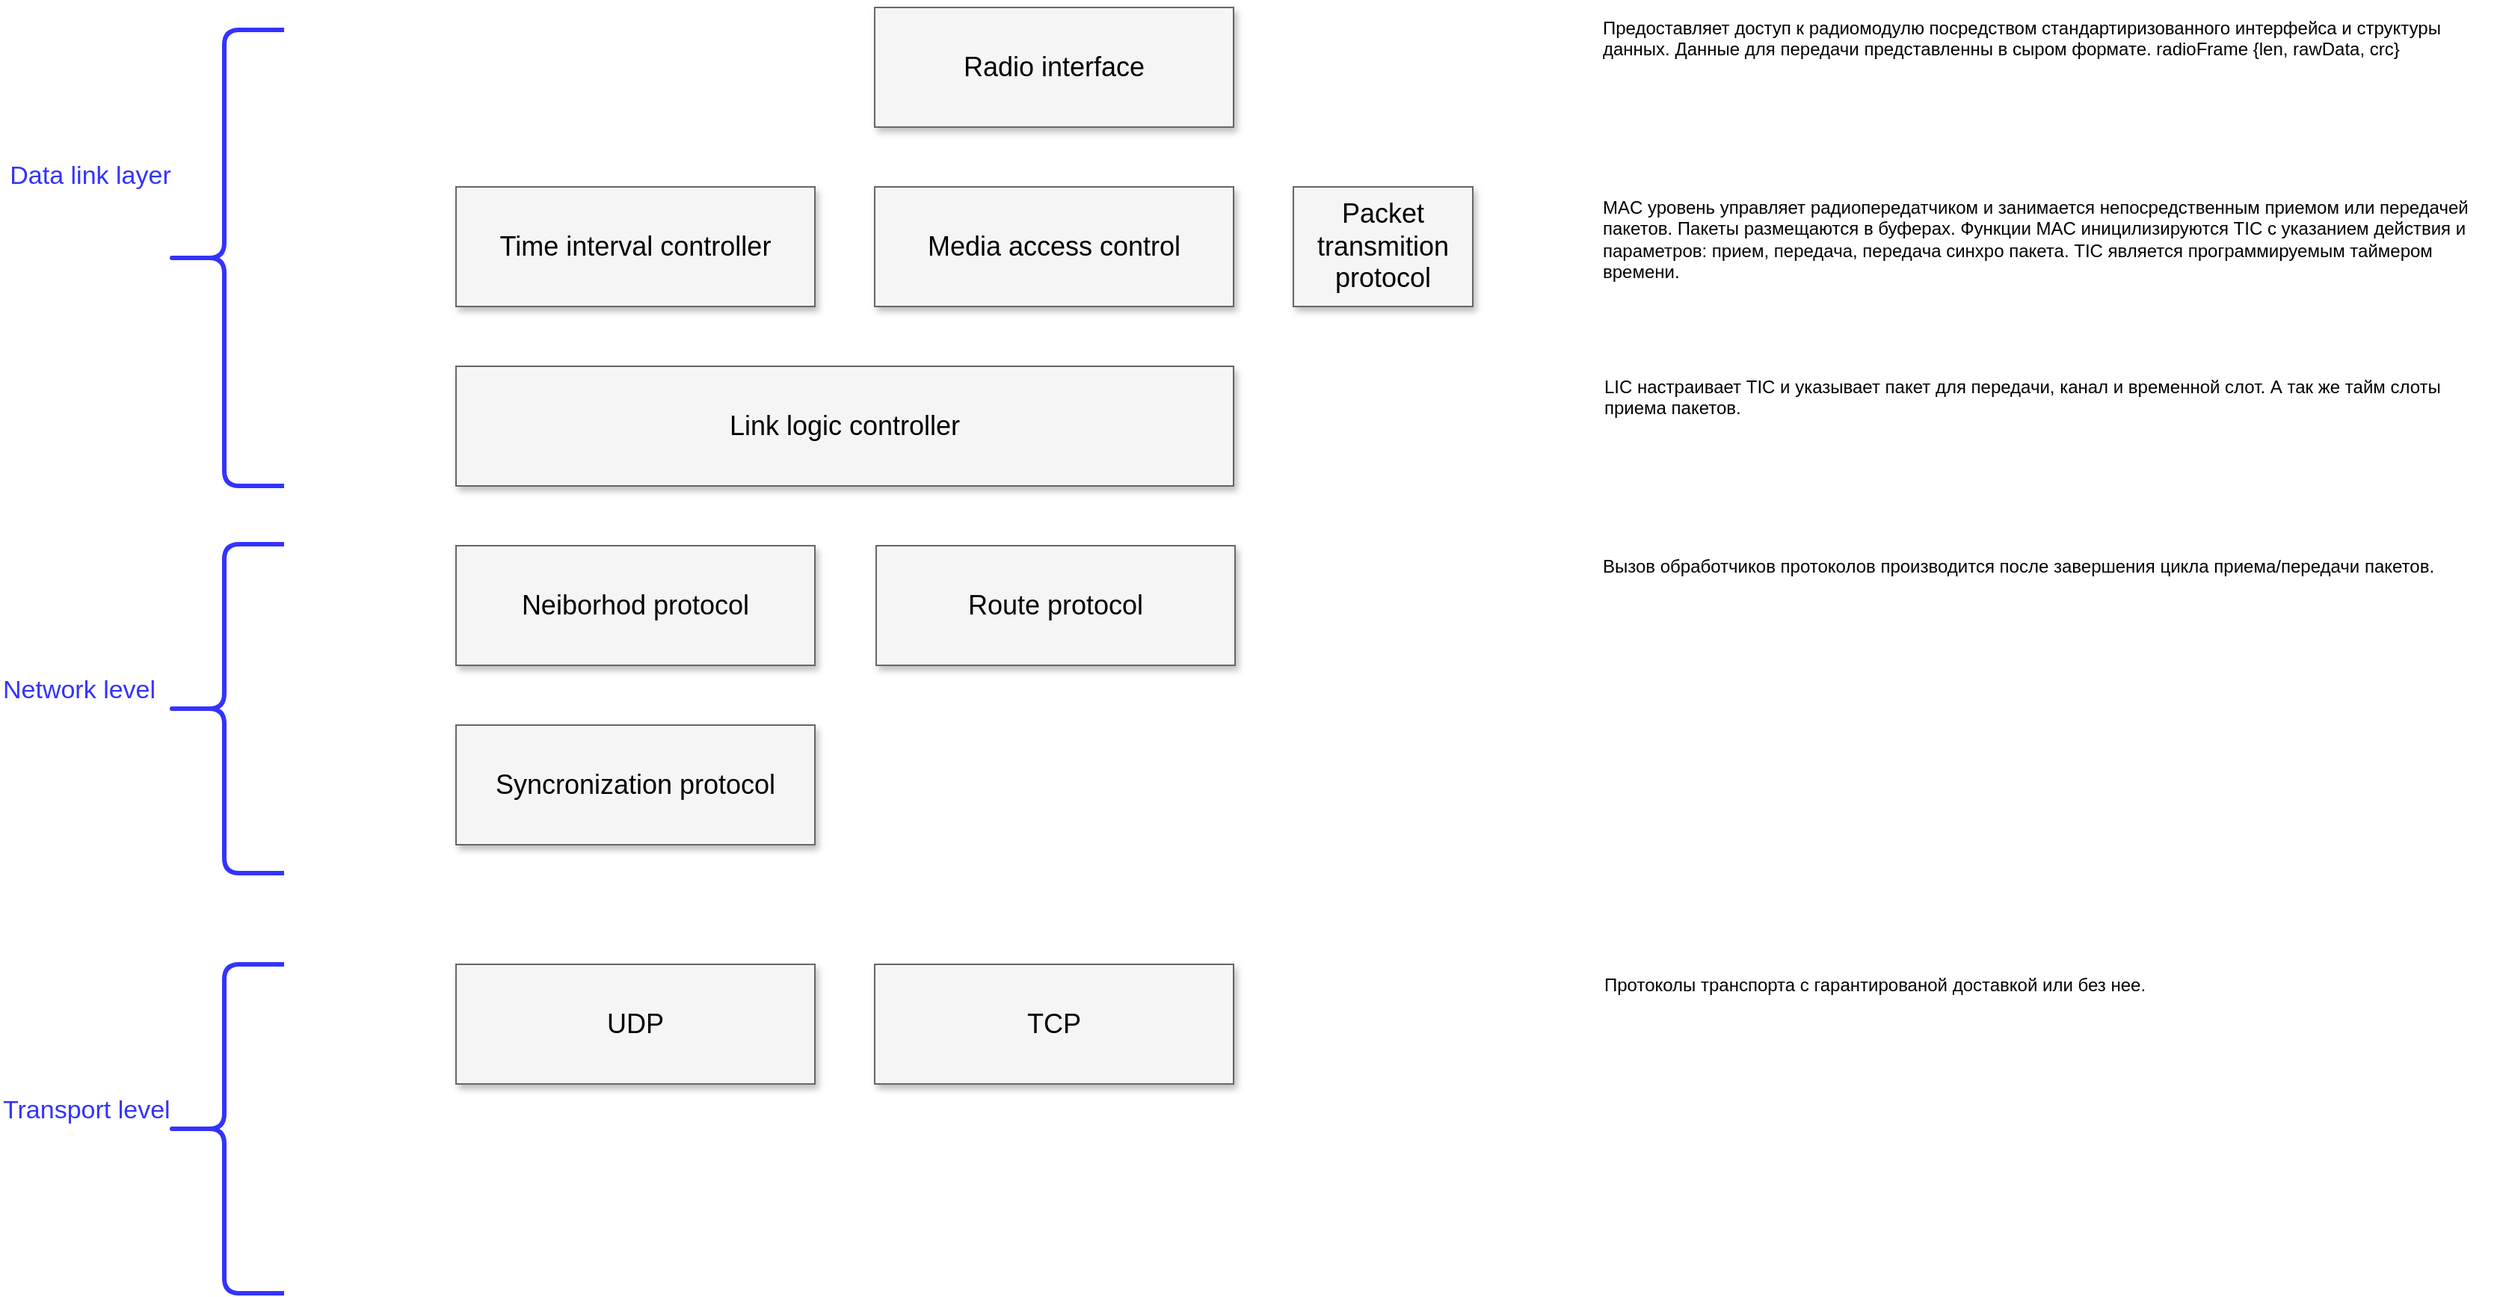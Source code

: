 <mxfile version="11.1.1" type="device"><diagram name="Page-1" id="90a13364-a465-7bf4-72fc-28e22215d7a0"><mxGraphModel dx="980" dy="578" grid="1" gridSize="10" guides="1" tooltips="1" connect="1" arrows="1" fold="1" page="1" pageScale="1.5" pageWidth="1169" pageHeight="826" background="#ffffff" math="0" shadow="0"><root><mxCell id="0" style=";html=1;"/><mxCell id="1" style=";html=1;" parent="0"/><mxCell id="noRbV_FloQMMA1Q-lEzA-1" value="Packet transmition protocol" style="whiteSpace=wrap;html=1;shadow=1;fontSize=18;fillColor=#f5f5f5;strokeColor=#666666;" parent="1" vertex="1"><mxGeometry x="915" y="160" width="120" height="80" as="geometry"/></mxCell><mxCell id="noRbV_FloQMMA1Q-lEzA-2" value="Radio interface" style="whiteSpace=wrap;html=1;shadow=1;fontSize=18;fillColor=#f5f5f5;strokeColor=#666666;" parent="1" vertex="1"><mxGeometry x="635" y="40" width="240" height="80" as="geometry"/></mxCell><mxCell id="noRbV_FloQMMA1Q-lEzA-3" value="Time interval controller" style="whiteSpace=wrap;html=1;shadow=1;fontSize=18;fillColor=#f5f5f5;strokeColor=#666666;" parent="1" vertex="1"><mxGeometry x="355" y="160" width="240" height="80" as="geometry"/></mxCell><mxCell id="noRbV_FloQMMA1Q-lEzA-4" value="Media access control" style="whiteSpace=wrap;html=1;shadow=1;fontSize=18;fillColor=#f5f5f5;strokeColor=#666666;" parent="1" vertex="1"><mxGeometry x="635" y="160" width="240" height="80" as="geometry"/></mxCell><mxCell id="noRbV_FloQMMA1Q-lEzA-5" value="Link logic controller" style="whiteSpace=wrap;html=1;shadow=1;fontSize=18;fillColor=#f5f5f5;strokeColor=#666666;" parent="1" vertex="1"><mxGeometry x="355" y="280" width="520" height="80" as="geometry"/></mxCell><mxCell id="noRbV_FloQMMA1Q-lEzA-8" value="" style="shape=curlyBracket;whiteSpace=wrap;html=1;rounded=1;fontColor=#3333FF;fillColor=#3333FF;strokeColor=#3333FF;strokeWidth=3;" parent="1" vertex="1"><mxGeometry x="160" y="55" width="80" height="305" as="geometry"/></mxCell><mxCell id="noRbV_FloQMMA1Q-lEzA-9" value="Data link layer" style="text;html=1;resizable=0;points=[];autosize=1;align=center;verticalAlign=middle;spacingTop=-4;strokeWidth=8;fontSize=17;labelPosition=center;verticalLabelPosition=middle;fontColor=#3333FF;" parent="1" vertex="1"><mxGeometry x="65" y="145" width="90" height="20" as="geometry"/></mxCell><mxCell id="noRbV_FloQMMA1Q-lEzA-10" value="" style="shape=curlyBracket;whiteSpace=wrap;html=1;rounded=1;fontColor=#3333FF;fillColor=#3333FF;strokeColor=#3333FF;strokeWidth=3;" parent="1" vertex="1"><mxGeometry x="160" y="399" width="80" height="220" as="geometry"/></mxCell><mxCell id="noRbV_FloQMMA1Q-lEzA-11" value="Network level" style="text;html=1;resizable=0;points=[];autosize=1;align=left;verticalAlign=top;spacingTop=-4;fontSize=17;fontColor=#3333FF;" parent="1" vertex="1"><mxGeometry x="50" y="484" width="120" height="20" as="geometry"/></mxCell><mxCell id="K_k4sUbMynL-FGpC8zLk-2" value="Предоставляет доступ к радиомодулю посредством стандартиризованного интерфейса и структуры данных. Данные для передачи представленны в сыром формате. radioFrame {len, rawData, crc}" style="text;strokeColor=none;fillColor=none;align=left;verticalAlign=top;whiteSpace=wrap;rounded=0;labelPosition=center;verticalLabelPosition=middle;html=1;horizontal=1;labelBackgroundColor=none;labelBorderColor=none;" vertex="1" parent="1"><mxGeometry x="1120" y="40" width="600" height="80" as="geometry"/></mxCell><mxCell id="K_k4sUbMynL-FGpC8zLk-7" value="MAC уровень управляет радиопередатчиком и занимается непосредственным приемом или передачей пакетов. Пакеты размещаются в буферах. Функции MAC иницилизируются TIC с указанием действия и параметров: прием, передача, передача синхро пакета. TIC является программируемым таймером времени." style="text;strokeColor=none;fillColor=none;align=left;verticalAlign=top;whiteSpace=wrap;rounded=0;labelPosition=center;verticalLabelPosition=middle;html=1;horizontal=1;labelBackgroundColor=none;labelBorderColor=none;" vertex="1" parent="1"><mxGeometry x="1120" y="160" width="600" height="80" as="geometry"/></mxCell><mxCell id="K_k4sUbMynL-FGpC8zLk-9" value="Neiborhod protocol" style="whiteSpace=wrap;html=1;shadow=1;fontSize=18;fillColor=#f5f5f5;strokeColor=#666666;" vertex="1" parent="1"><mxGeometry x="355" y="400" width="240" height="80" as="geometry"/></mxCell><mxCell id="K_k4sUbMynL-FGpC8zLk-10" value="Route protocol" style="whiteSpace=wrap;html=1;shadow=1;fontSize=18;fillColor=#f5f5f5;strokeColor=#666666;" vertex="1" parent="1"><mxGeometry x="636" y="400" width="240" height="80" as="geometry"/></mxCell><mxCell id="K_k4sUbMynL-FGpC8zLk-11" value="Syncronization protocol" style="whiteSpace=wrap;html=1;shadow=1;fontSize=18;fillColor=#f5f5f5;strokeColor=#666666;" vertex="1" parent="1"><mxGeometry x="355" y="520" width="240" height="80" as="geometry"/></mxCell><mxCell id="K_k4sUbMynL-FGpC8zLk-13" value="LIC настраивает TIC и указывает пакет для передачи, канал и временной слот. А так же тайм слоты приема пакетов." style="text;strokeColor=none;fillColor=none;align=left;verticalAlign=top;whiteSpace=wrap;rounded=0;labelPosition=center;verticalLabelPosition=middle;html=1;horizontal=1;labelBackgroundColor=none;labelBorderColor=none;" vertex="1" parent="1"><mxGeometry x="1121" y="280" width="600" height="80" as="geometry"/></mxCell><mxCell id="K_k4sUbMynL-FGpC8zLk-14" value="" style="shape=curlyBracket;whiteSpace=wrap;html=1;rounded=1;fontColor=#3333FF;fillColor=#3333FF;strokeColor=#3333FF;strokeWidth=3;" vertex="1" parent="1"><mxGeometry x="160" y="680" width="80" height="220" as="geometry"/></mxCell><mxCell id="K_k4sUbMynL-FGpC8zLk-15" value="Transport level" style="text;html=1;resizable=0;points=[];autosize=1;align=left;verticalAlign=top;spacingTop=-4;fontSize=17;fontColor=#3333FF;" vertex="1" parent="1"><mxGeometry x="50" y="765" width="130" height="20" as="geometry"/></mxCell><mxCell id="K_k4sUbMynL-FGpC8zLk-16" value="UDP" style="whiteSpace=wrap;html=1;shadow=1;fontSize=18;fillColor=#f5f5f5;strokeColor=#666666;" vertex="1" parent="1"><mxGeometry x="355" y="680" width="240" height="80" as="geometry"/></mxCell><mxCell id="K_k4sUbMynL-FGpC8zLk-17" value="TCP" style="whiteSpace=wrap;html=1;shadow=1;fontSize=18;fillColor=#f5f5f5;strokeColor=#666666;" vertex="1" parent="1"><mxGeometry x="635" y="680" width="240" height="80" as="geometry"/></mxCell><mxCell id="K_k4sUbMynL-FGpC8zLk-18" value="Вызов обработчиков протоколов производится после завершения цикла приема/передачи пакетов." style="text;strokeColor=none;fillColor=none;align=left;verticalAlign=top;whiteSpace=wrap;rounded=0;labelPosition=center;verticalLabelPosition=middle;html=1;horizontal=1;labelBackgroundColor=none;labelBorderColor=none;" vertex="1" parent="1"><mxGeometry x="1120" y="400" width="600" height="80" as="geometry"/></mxCell><mxCell id="K_k4sUbMynL-FGpC8zLk-19" value="Протоколы транспорта с гарантированой доставкой или без нее." style="text;strokeColor=none;fillColor=none;align=left;verticalAlign=top;whiteSpace=wrap;rounded=0;labelPosition=center;verticalLabelPosition=middle;html=1;horizontal=1;labelBackgroundColor=none;labelBorderColor=none;" vertex="1" parent="1"><mxGeometry x="1121" y="680" width="600" height="80" as="geometry"/></mxCell></root></mxGraphModel></diagram></mxfile>